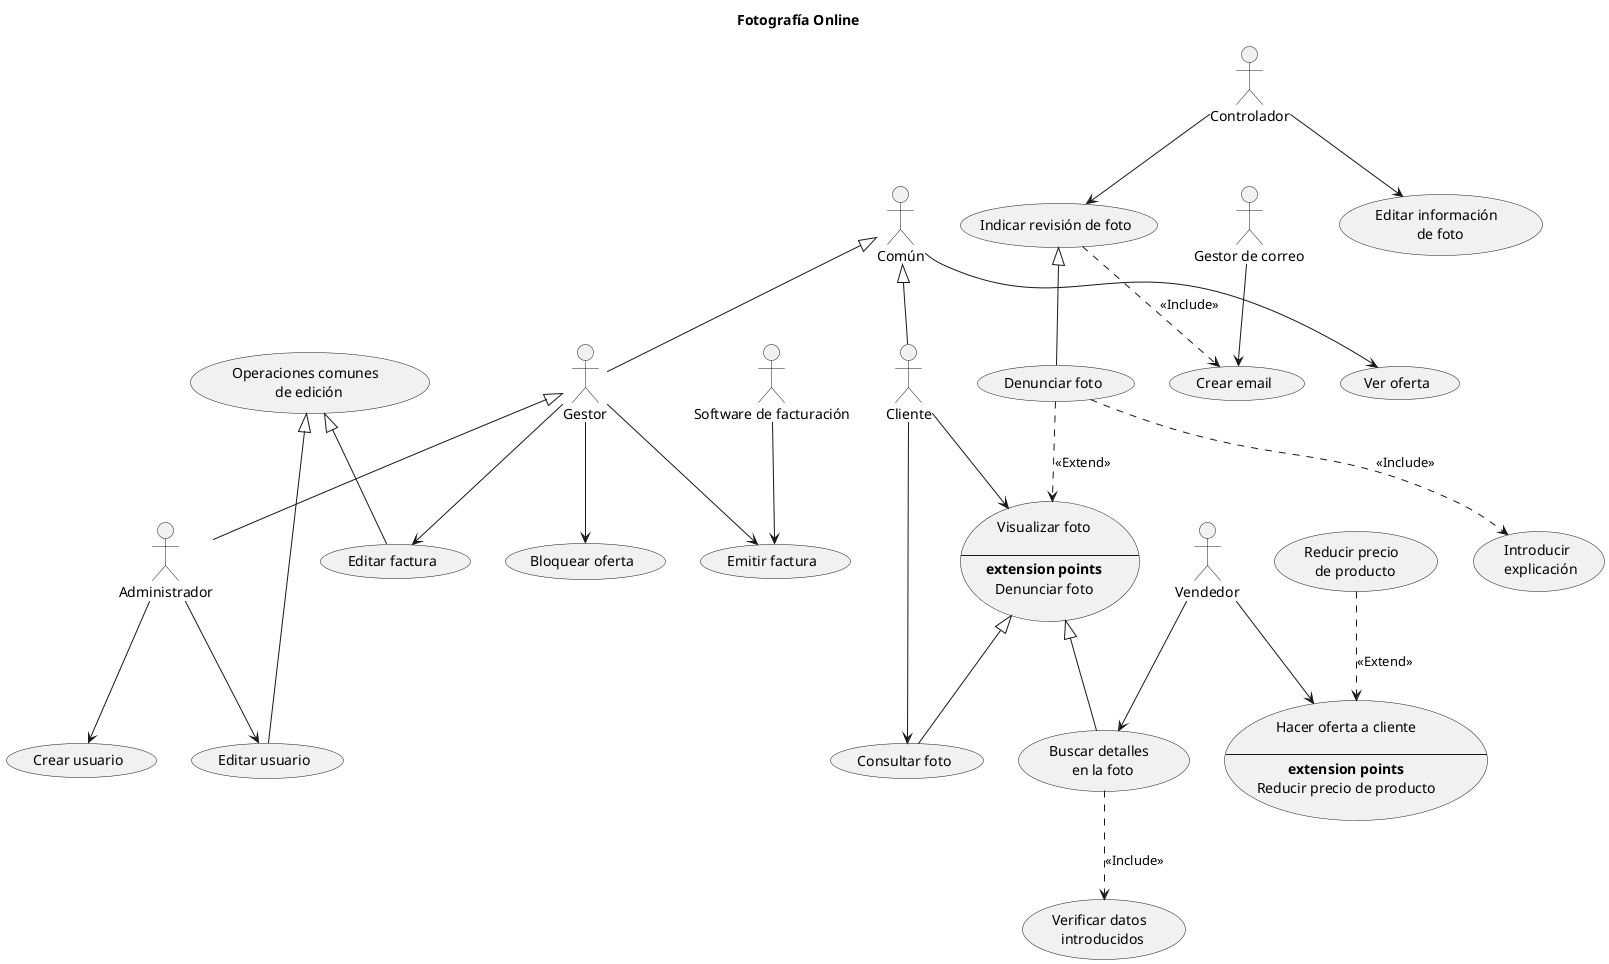 @startuml fotografia_online

title Fotografía Online

:Administrador: as A1
:Cliente: as A2
:Común: as A3
:Controlador: as A4
:Gestor: as A5
:Gestor de correo: as A6
:Software de facturación: as A7
:Vendedor: as A8

(Bloquear oferta) as UC1
(Buscar detalles \n en la foto)  as UC2
(Consultar foto) as UC3
(Crear email) as UC4
(Crear usuario) as UC5
(Denunciar foto) as UC6
(Editar factura) as UC7
(Editar información \n de foto) as UC8
(Editar usuario) as UC9
(Emitir factura) as UC10
usecase UC11 as "Hacer oferta a cliente

--
**extension points**
Reducir precio de producto"
(Indicar revisión de foto) as UC12
(Introducir \n explicación) as UC13
(Operaciones comunes \n de edición) as UC14
(Reducir precio \n de producto)  as UC15
(Ver oferta) as UC16
(Verificar datos \n introducidos) as UC17
usecase UC18 as "Visualizar foto

--
**extension points**
Denunciar foto"

A1 --> UC5
A1 --> UC9
A2 --> UC3
A2 --> UC18
A3 --> UC16
A4 --> UC8
A4 --> UC12
A5 --> UC1
A5 --> UC7
A5 --> UC10
A6 --> UC4
A7 --> UC10
A8 --> UC11
A8 --> UC2

A3 <|-- A2
A3 <|-- A5
A5 <|-- A1
UC12 <|-- UC6
UC14 <|-- UC7
UC14 <|-- UC9
UC18 <|-- UC2
UC18 <|-- UC3

UC6 ..> UC18 : <<Extend>>
UC15 ..> UC11 : <<Extend>>

UC2 ..> UC17 : <<Include>>
UC6 ..> UC13 : <<Include>>
UC12 ..> UC4 : <<Include>>

@enduml